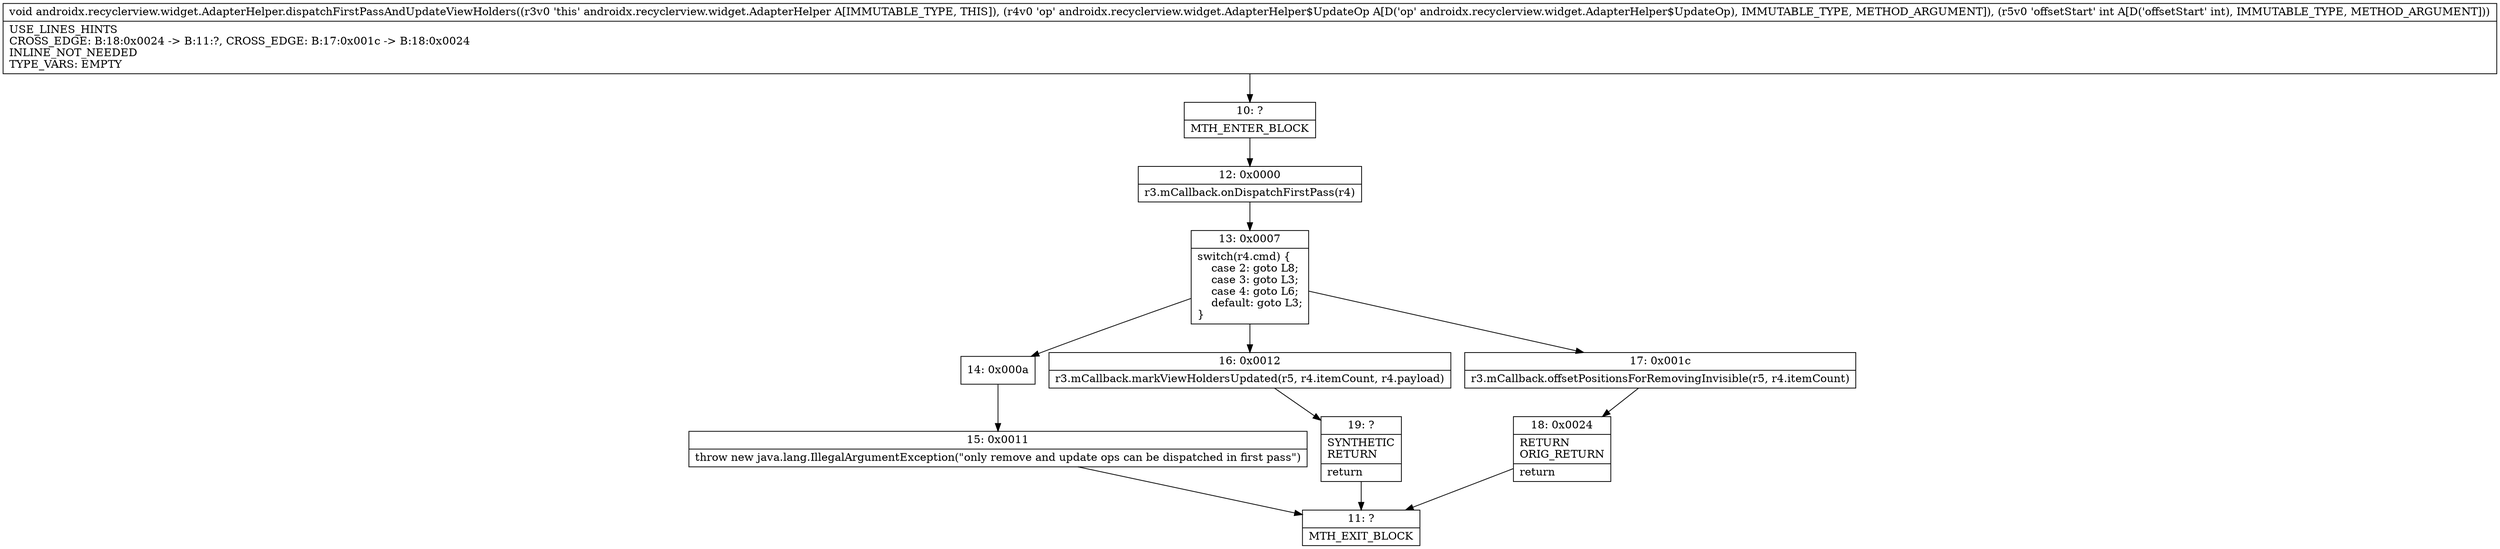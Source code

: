 digraph "CFG forandroidx.recyclerview.widget.AdapterHelper.dispatchFirstPassAndUpdateViewHolders(Landroidx\/recyclerview\/widget\/AdapterHelper$UpdateOp;I)V" {
Node_10 [shape=record,label="{10\:\ ?|MTH_ENTER_BLOCK\l}"];
Node_12 [shape=record,label="{12\:\ 0x0000|r3.mCallback.onDispatchFirstPass(r4)\l}"];
Node_13 [shape=record,label="{13\:\ 0x0007|switch(r4.cmd) \{\l    case 2: goto L8;\l    case 3: goto L3;\l    case 4: goto L6;\l    default: goto L3;\l\}\l}"];
Node_14 [shape=record,label="{14\:\ 0x000a}"];
Node_15 [shape=record,label="{15\:\ 0x0011|throw new java.lang.IllegalArgumentException(\"only remove and update ops can be dispatched in first pass\")\l}"];
Node_11 [shape=record,label="{11\:\ ?|MTH_EXIT_BLOCK\l}"];
Node_16 [shape=record,label="{16\:\ 0x0012|r3.mCallback.markViewHoldersUpdated(r5, r4.itemCount, r4.payload)\l}"];
Node_19 [shape=record,label="{19\:\ ?|SYNTHETIC\lRETURN\l|return\l}"];
Node_17 [shape=record,label="{17\:\ 0x001c|r3.mCallback.offsetPositionsForRemovingInvisible(r5, r4.itemCount)\l}"];
Node_18 [shape=record,label="{18\:\ 0x0024|RETURN\lORIG_RETURN\l|return\l}"];
MethodNode[shape=record,label="{void androidx.recyclerview.widget.AdapterHelper.dispatchFirstPassAndUpdateViewHolders((r3v0 'this' androidx.recyclerview.widget.AdapterHelper A[IMMUTABLE_TYPE, THIS]), (r4v0 'op' androidx.recyclerview.widget.AdapterHelper$UpdateOp A[D('op' androidx.recyclerview.widget.AdapterHelper$UpdateOp), IMMUTABLE_TYPE, METHOD_ARGUMENT]), (r5v0 'offsetStart' int A[D('offsetStart' int), IMMUTABLE_TYPE, METHOD_ARGUMENT]))  | USE_LINES_HINTS\lCROSS_EDGE: B:18:0x0024 \-\> B:11:?, CROSS_EDGE: B:17:0x001c \-\> B:18:0x0024\lINLINE_NOT_NEEDED\lTYPE_VARS: EMPTY\l}"];
MethodNode -> Node_10;Node_10 -> Node_12;
Node_12 -> Node_13;
Node_13 -> Node_14;
Node_13 -> Node_16;
Node_13 -> Node_17;
Node_14 -> Node_15;
Node_15 -> Node_11;
Node_16 -> Node_19;
Node_19 -> Node_11;
Node_17 -> Node_18;
Node_18 -> Node_11;
}

